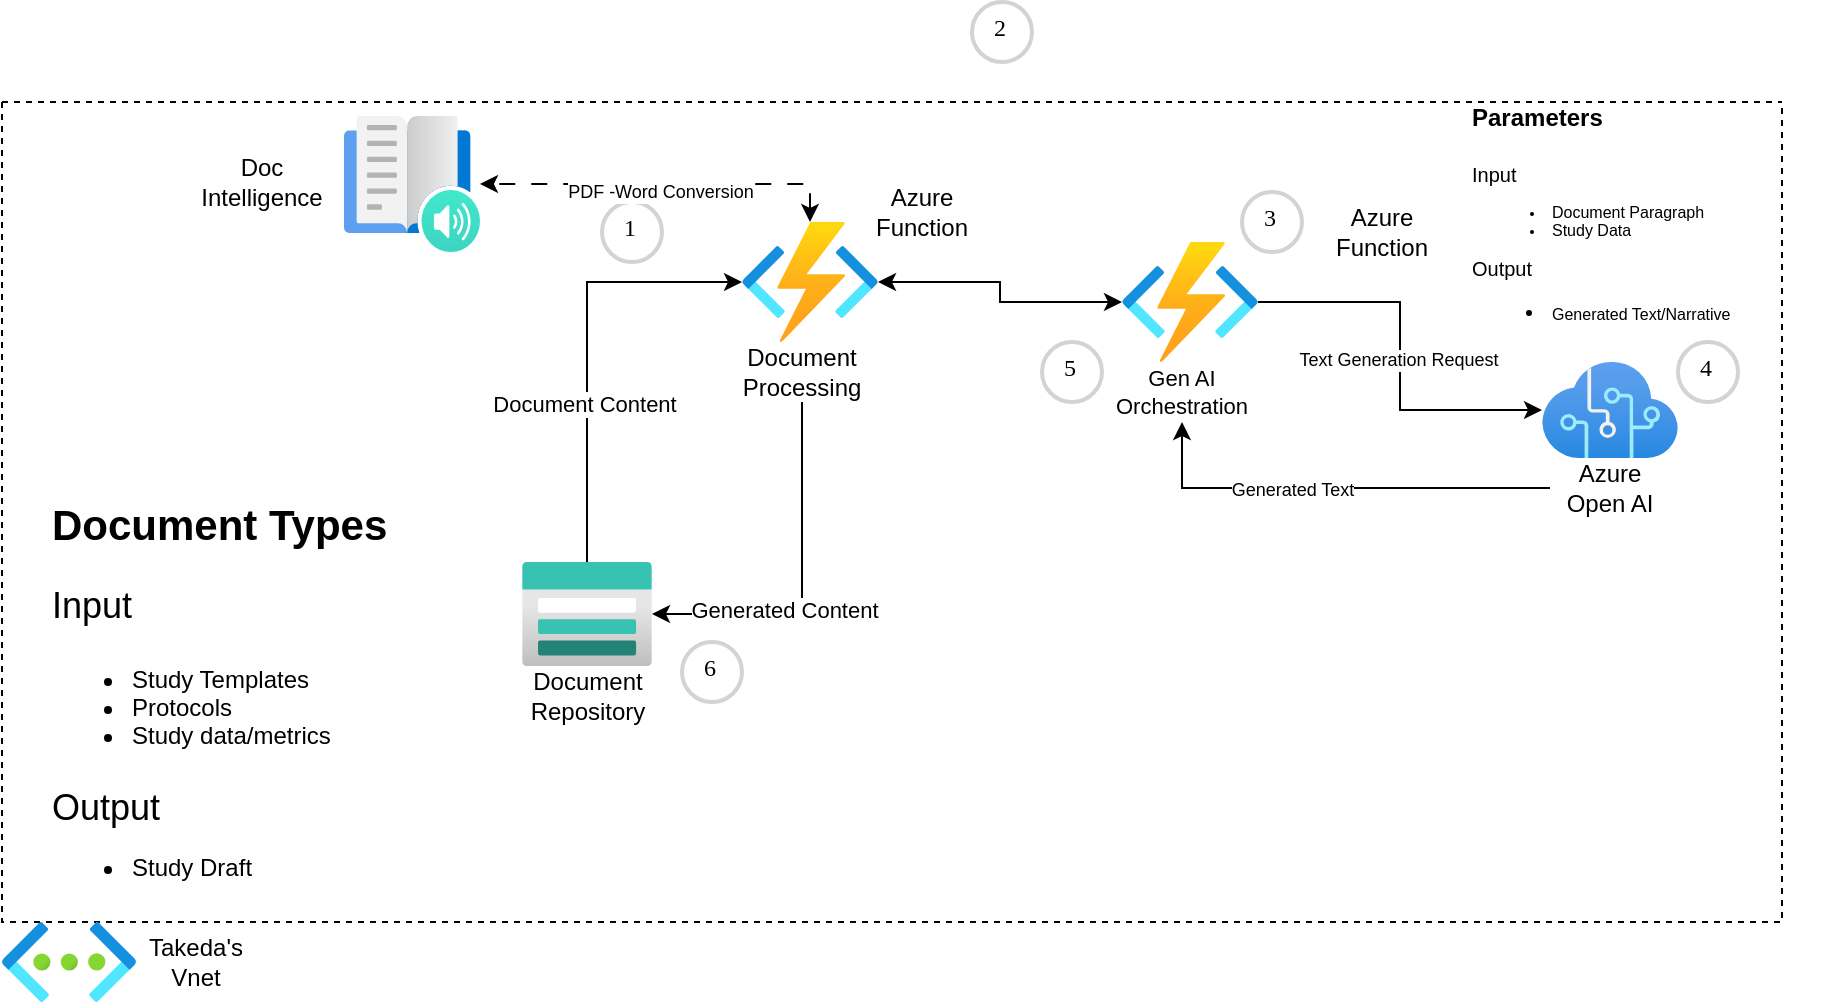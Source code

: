 <mxfile version="24.0.2" type="github" pages="2">
  <diagram name="DP6" id="vg8kRQ7VqG9REw9UbkT7">
    <mxGraphModel dx="1392" dy="766" grid="1" gridSize="10" guides="1" tooltips="1" connect="1" arrows="1" fold="1" page="1" pageScale="1" pageWidth="1100" pageHeight="850" math="0" shadow="0">
      <root>
        <mxCell id="0" />
        <mxCell id="1" parent="0" />
        <mxCell id="An5uoQsc5kw1Rvwus5Lk-42" value="" style="group" parent="1" vertex="1" connectable="0">
          <mxGeometry x="50" y="140" width="910" height="450" as="geometry" />
        </mxCell>
        <mxCell id="An5uoQsc5kw1Rvwus5Lk-9" value="" style="swimlane;startSize=0;dashed=1;movable=1;resizable=1;rotatable=1;deletable=1;editable=1;locked=0;connectable=1;" parent="An5uoQsc5kw1Rvwus5Lk-42" vertex="1">
          <mxGeometry width="890" height="410" as="geometry" />
        </mxCell>
        <mxCell id="An5uoQsc5kw1Rvwus5Lk-13" style="edgeStyle=orthogonalEdgeStyle;rounded=0;orthogonalLoop=1;jettySize=auto;html=1;startArrow=classic;startFill=1;endArrow=none;endFill=0;" parent="An5uoQsc5kw1Rvwus5Lk-9" source="An5uoQsc5kw1Rvwus5Lk-1" target="An5uoQsc5kw1Rvwus5Lk-2" edge="1">
          <mxGeometry relative="1" as="geometry" />
        </mxCell>
        <mxCell id="An5uoQsc5kw1Rvwus5Lk-25" value="Document Content" style="edgeLabel;html=1;align=center;verticalAlign=middle;resizable=0;points=[];" parent="An5uoQsc5kw1Rvwus5Lk-13" vertex="1" connectable="0">
          <mxGeometry x="0.27" y="-2" relative="1" as="geometry">
            <mxPoint as="offset" />
          </mxGeometry>
        </mxCell>
        <mxCell id="An5uoQsc5kw1Rvwus5Lk-19" style="edgeStyle=orthogonalEdgeStyle;rounded=0;orthogonalLoop=1;jettySize=auto;html=1;startArrow=none;startFill=0;" parent="An5uoQsc5kw1Rvwus5Lk-9" source="An5uoQsc5kw1Rvwus5Lk-11" target="An5uoQsc5kw1Rvwus5Lk-3" edge="1">
          <mxGeometry relative="1" as="geometry" />
        </mxCell>
        <mxCell id="An5uoQsc5kw1Rvwus5Lk-30" value="Text Generation Request" style="edgeLabel;html=1;align=center;verticalAlign=middle;resizable=0;points=[];fontSize=9;" parent="An5uoQsc5kw1Rvwus5Lk-19" vertex="1" connectable="0">
          <mxGeometry x="0.018" y="-1" relative="1" as="geometry">
            <mxPoint as="offset" />
          </mxGeometry>
        </mxCell>
        <mxCell id="An5uoQsc5kw1Rvwus5Lk-11" value="" style="image;aspect=fixed;html=1;points=[];align=center;fontSize=12;image=img/lib/azure2/compute/Function_Apps.svg;" parent="An5uoQsc5kw1Rvwus5Lk-9" vertex="1">
          <mxGeometry x="560" y="70" width="68" height="60" as="geometry" />
        </mxCell>
        <mxCell id="An5uoQsc5kw1Rvwus5Lk-16" value="&lt;h1&gt;&lt;font style=&quot;font-size: 21px;&quot;&gt;Document Types&lt;/font&gt;&lt;/h1&gt;&lt;h1 style=&quot;font-size: 18px;&quot;&gt;&lt;font style=&quot;font-weight: normal; font-size: 18px;&quot;&gt;Input&lt;/font&gt;&lt;/h1&gt;&lt;div style=&quot;font-size: 18px;&quot;&gt;&lt;font style=&quot;font-size: 18px;&quot;&gt;&lt;ul style=&quot;&quot;&gt;&lt;li style=&quot;font-size: 12px;&quot;&gt;Study Templates&lt;/li&gt;&lt;li style=&quot;font-size: 12px;&quot;&gt;Protocols&lt;/li&gt;&lt;li style=&quot;font-size: 12px;&quot;&gt;Study data/metrics&lt;/li&gt;&lt;/ul&gt;&lt;/font&gt;&lt;/div&gt;&lt;div&gt;&lt;font style=&quot;&quot;&gt;&lt;font style=&quot;font-size: 18px;&quot;&gt;Output&lt;/font&gt;&lt;br&gt;&lt;/font&gt;&lt;/div&gt;&lt;ul style=&quot;&quot;&gt;&lt;li&gt;&lt;span style=&quot;background-color: initial;&quot;&gt;Study Draft&lt;/span&gt;&lt;br&gt;&lt;/li&gt;&lt;/ul&gt;" style="text;html=1;spacing=5;spacingTop=-20;whiteSpace=wrap;overflow=hidden;rounded=0;" parent="An5uoQsc5kw1Rvwus5Lk-9" vertex="1">
          <mxGeometry x="20" y="190.75" width="210" height="219.25" as="geometry" />
        </mxCell>
        <mxCell id="An5uoQsc5kw1Rvwus5Lk-17" value="" style="group" parent="An5uoQsc5kw1Rvwus5Lk-9" vertex="1" connectable="0">
          <mxGeometry x="260" y="230" width="65" height="82" as="geometry" />
        </mxCell>
        <mxCell id="An5uoQsc5kw1Rvwus5Lk-2" value="" style="image;aspect=fixed;html=1;points=[];align=center;fontSize=12;image=img/lib/azure2/storage/Storage_Accounts.svg;" parent="An5uoQsc5kw1Rvwus5Lk-17" vertex="1">
          <mxGeometry width="65" height="52" as="geometry" />
        </mxCell>
        <mxCell id="An5uoQsc5kw1Rvwus5Lk-12" value="Document Repository" style="text;strokeColor=none;align=center;fillColor=none;html=1;verticalAlign=middle;whiteSpace=wrap;rounded=0;" parent="An5uoQsc5kw1Rvwus5Lk-17" vertex="1">
          <mxGeometry x="2.5" y="52" width="60" height="30" as="geometry" />
        </mxCell>
        <mxCell id="An5uoQsc5kw1Rvwus5Lk-22" value="" style="group;fontSize=11;" parent="An5uoQsc5kw1Rvwus5Lk-9" vertex="1" connectable="0">
          <mxGeometry x="770" y="130" width="68" height="78" as="geometry" />
        </mxCell>
        <mxCell id="An5uoQsc5kw1Rvwus5Lk-3" value="" style="image;aspect=fixed;html=1;points=[];align=center;fontSize=12;image=img/lib/azure2/ai_machine_learning/Cognitive_Services.svg;" parent="An5uoQsc5kw1Rvwus5Lk-22" vertex="1">
          <mxGeometry width="68" height="48" as="geometry" />
        </mxCell>
        <mxCell id="An5uoQsc5kw1Rvwus5Lk-20" value="Azure Open AI" style="text;strokeColor=none;align=center;fillColor=none;html=1;verticalAlign=middle;whiteSpace=wrap;rounded=0;" parent="An5uoQsc5kw1Rvwus5Lk-22" vertex="1">
          <mxGeometry x="4" y="48" width="60" height="30" as="geometry" />
        </mxCell>
        <mxCell id="An5uoQsc5kw1Rvwus5Lk-23" value="" style="group;fontSize=11;" parent="An5uoQsc5kw1Rvwus5Lk-9" vertex="1" connectable="0">
          <mxGeometry x="370" y="60" width="68" height="90" as="geometry" />
        </mxCell>
        <mxCell id="An5uoQsc5kw1Rvwus5Lk-1" value="" style="image;aspect=fixed;html=1;points=[];align=center;fontSize=12;image=img/lib/azure2/compute/Function_Apps.svg;" parent="An5uoQsc5kw1Rvwus5Lk-23" vertex="1">
          <mxGeometry width="68" height="60" as="geometry" />
        </mxCell>
        <mxCell id="An5uoQsc5kw1Rvwus5Lk-18" value="Document Processing" style="text;strokeColor=none;align=center;fillColor=none;html=1;verticalAlign=middle;whiteSpace=wrap;rounded=0;" parent="An5uoQsc5kw1Rvwus5Lk-23" vertex="1">
          <mxGeometry y="60" width="60" height="30" as="geometry" />
        </mxCell>
        <mxCell id="An5uoQsc5kw1Rvwus5Lk-24" value="Gen AI Orchestration" style="text;strokeColor=none;align=center;fillColor=none;html=1;verticalAlign=middle;whiteSpace=wrap;rounded=0;fontSize=11;" parent="An5uoQsc5kw1Rvwus5Lk-9" vertex="1">
          <mxGeometry x="560" y="130" width="60" height="30" as="geometry" />
        </mxCell>
        <mxCell id="An5uoQsc5kw1Rvwus5Lk-31" style="edgeStyle=orthogonalEdgeStyle;rounded=0;orthogonalLoop=1;jettySize=auto;html=1;" parent="An5uoQsc5kw1Rvwus5Lk-9" source="An5uoQsc5kw1Rvwus5Lk-20" target="An5uoQsc5kw1Rvwus5Lk-24" edge="1">
          <mxGeometry relative="1" as="geometry" />
        </mxCell>
        <mxCell id="An5uoQsc5kw1Rvwus5Lk-32" value="&lt;font style=&quot;font-size: 9px;&quot;&gt;Generated Text&lt;/font&gt;" style="edgeLabel;html=1;align=center;verticalAlign=middle;resizable=0;points=[];" parent="An5uoQsc5kw1Rvwus5Lk-31" vertex="1" connectable="0">
          <mxGeometry x="0.193" relative="1" as="geometry">
            <mxPoint as="offset" />
          </mxGeometry>
        </mxCell>
        <mxCell id="An5uoQsc5kw1Rvwus5Lk-35" style="edgeStyle=orthogonalEdgeStyle;rounded=0;orthogonalLoop=1;jettySize=auto;html=1;startArrow=none;startFill=0;endArrow=classic;endFill=1;" parent="An5uoQsc5kw1Rvwus5Lk-9" target="An5uoQsc5kw1Rvwus5Lk-2" edge="1">
          <mxGeometry relative="1" as="geometry">
            <mxPoint x="400" y="150" as="sourcePoint" />
            <mxPoint x="303" y="240" as="targetPoint" />
            <Array as="points">
              <mxPoint x="400" y="256" />
            </Array>
          </mxGeometry>
        </mxCell>
        <mxCell id="An5uoQsc5kw1Rvwus5Lk-36" value="Generated Content" style="edgeLabel;html=1;align=center;verticalAlign=middle;resizable=0;points=[];" parent="An5uoQsc5kw1Rvwus5Lk-35" vertex="1" connectable="0">
          <mxGeometry x="0.27" y="-2" relative="1" as="geometry">
            <mxPoint as="offset" />
          </mxGeometry>
        </mxCell>
        <mxCell id="An5uoQsc5kw1Rvwus5Lk-38" style="edgeStyle=orthogonalEdgeStyle;rounded=0;orthogonalLoop=1;jettySize=auto;html=1;startArrow=classic;startFill=1;" parent="An5uoQsc5kw1Rvwus5Lk-9" source="An5uoQsc5kw1Rvwus5Lk-1" target="An5uoQsc5kw1Rvwus5Lk-11" edge="1">
          <mxGeometry relative="1" as="geometry" />
        </mxCell>
        <mxCell id="An5uoQsc5kw1Rvwus5Lk-44" value="&lt;h1 style=&quot;&quot;&gt;&lt;font style=&quot;font-size: 12px;&quot;&gt;Parameters&lt;/font&gt;&lt;/h1&gt;&lt;h1 style=&quot;font-size: 10px;&quot;&gt;&lt;font style=&quot;font-weight: normal; font-size: 10px;&quot;&gt;Input&lt;/font&gt;&lt;/h1&gt;&lt;div style=&quot;font-size: 10px;&quot;&gt;&lt;font style=&quot;font-size: 8px;&quot;&gt;&lt;ul style=&quot;&quot;&gt;&lt;li style=&quot;&quot;&gt;Document Paragraph&lt;/li&gt;&lt;li style=&quot;&quot;&gt;Study Data&lt;/li&gt;&lt;/ul&gt;&lt;/font&gt;&lt;/div&gt;&lt;div style=&quot;font-size: 10px;&quot;&gt;&lt;font style=&quot;font-size: 10px;&quot;&gt;&lt;font style=&quot;font-size: 10px;&quot;&gt;Output&lt;/font&gt;&lt;br style=&quot;font-size: 10px;&quot;&gt;&lt;/font&gt;&lt;/div&gt;&lt;ul style=&quot;&quot;&gt;&lt;li style=&quot;&quot;&gt;&lt;span style=&quot;background-color: initial;&quot;&gt;&lt;font style=&quot;font-size: 8px;&quot;&gt;Generated Text/Narrative&lt;/font&gt;&lt;/span&gt;&lt;br style=&quot;font-size: 10px;&quot;&gt;&lt;/li&gt;&lt;/ul&gt;" style="text;html=1;spacing=5;spacingTop=-20;whiteSpace=wrap;overflow=hidden;rounded=0;fontSize=10;" parent="An5uoQsc5kw1Rvwus5Lk-9" vertex="1">
          <mxGeometry x="730" y="-10" width="150" height="140" as="geometry" />
        </mxCell>
        <mxCell id="An5uoQsc5kw1Rvwus5Lk-46" value="1" style="ellipse;whiteSpace=wrap;html=1;aspect=fixed;strokeWidth=2;fontFamily=Tahoma;spacingBottom=4;spacingRight=2;strokeColor=#d3d3d3;" parent="An5uoQsc5kw1Rvwus5Lk-9" vertex="1">
          <mxGeometry x="300" y="50" width="30" height="30" as="geometry" />
        </mxCell>
        <mxCell id="An5uoQsc5kw1Rvwus5Lk-48" value="3" style="ellipse;whiteSpace=wrap;html=1;aspect=fixed;strokeWidth=2;fontFamily=Tahoma;spacingBottom=4;spacingRight=2;strokeColor=#d3d3d3;" parent="An5uoQsc5kw1Rvwus5Lk-9" vertex="1">
          <mxGeometry x="620" y="45" width="30" height="30" as="geometry" />
        </mxCell>
        <mxCell id="An5uoQsc5kw1Rvwus5Lk-49" value="4" style="ellipse;whiteSpace=wrap;html=1;aspect=fixed;strokeWidth=2;fontFamily=Tahoma;spacingBottom=4;spacingRight=2;strokeColor=#d3d3d3;" parent="An5uoQsc5kw1Rvwus5Lk-9" vertex="1">
          <mxGeometry x="838" y="120" width="30" height="30" as="geometry" />
        </mxCell>
        <mxCell id="An5uoQsc5kw1Rvwus5Lk-51" value="5" style="ellipse;whiteSpace=wrap;html=1;aspect=fixed;strokeWidth=2;fontFamily=Tahoma;spacingBottom=4;spacingRight=2;strokeColor=#d3d3d3;" parent="An5uoQsc5kw1Rvwus5Lk-9" vertex="1">
          <mxGeometry x="520" y="120" width="30" height="30" as="geometry" />
        </mxCell>
        <mxCell id="An5uoQsc5kw1Rvwus5Lk-52" value="6" style="ellipse;whiteSpace=wrap;html=1;aspect=fixed;strokeWidth=2;fontFamily=Tahoma;spacingBottom=4;spacingRight=2;strokeColor=#d3d3d3;" parent="An5uoQsc5kw1Rvwus5Lk-9" vertex="1">
          <mxGeometry x="340" y="270" width="30" height="30" as="geometry" />
        </mxCell>
        <mxCell id="ECiW7sTz3iLwS0Se7WpM-3" value="" style="group" vertex="1" connectable="0" parent="An5uoQsc5kw1Rvwus5Lk-9">
          <mxGeometry x="100" y="7" width="139" height="68" as="geometry" />
        </mxCell>
        <mxCell id="ECiW7sTz3iLwS0Se7WpM-1" value="" style="image;aspect=fixed;html=1;points=[];align=center;fontSize=12;image=img/lib/azure2/ai_machine_learning/Immersive_Readers.svg;" vertex="1" parent="ECiW7sTz3iLwS0Se7WpM-3">
          <mxGeometry x="71" width="68" height="68" as="geometry" />
        </mxCell>
        <mxCell id="ECiW7sTz3iLwS0Se7WpM-2" value="Doc Intelligence" style="text;strokeColor=none;align=center;fillColor=none;html=1;verticalAlign=middle;whiteSpace=wrap;rounded=0;" vertex="1" parent="ECiW7sTz3iLwS0Se7WpM-3">
          <mxGeometry y="18" width="60" height="30" as="geometry" />
        </mxCell>
        <mxCell id="An5uoQsc5kw1Rvwus5Lk-39" style="edgeStyle=orthogonalEdgeStyle;rounded=0;orthogonalLoop=1;jettySize=auto;html=1;dashed=1;dashPattern=8 8;startArrow=classic;startFill=1;" parent="An5uoQsc5kw1Rvwus5Lk-9" source="An5uoQsc5kw1Rvwus5Lk-1" target="ECiW7sTz3iLwS0Se7WpM-1" edge="1">
          <mxGeometry relative="1" as="geometry">
            <Array as="points">
              <mxPoint x="404" y="41" />
            </Array>
            <mxPoint x="465.034" y="-60.0" as="targetPoint" />
          </mxGeometry>
        </mxCell>
        <mxCell id="An5uoQsc5kw1Rvwus5Lk-43" value="&lt;font style=&quot;font-size: 9px;&quot;&gt;PDF -Word Conversion&lt;/font&gt;" style="edgeLabel;html=1;align=center;verticalAlign=middle;resizable=0;points=[];" parent="An5uoQsc5kw1Rvwus5Lk-39" vertex="1" connectable="0">
          <mxGeometry x="0.029" y="3" relative="1" as="geometry">
            <mxPoint as="offset" />
          </mxGeometry>
        </mxCell>
        <mxCell id="ECiW7sTz3iLwS0Se7WpM-4" value="Azure Function" style="text;strokeColor=none;align=center;fillColor=none;html=1;verticalAlign=middle;whiteSpace=wrap;rounded=0;" vertex="1" parent="An5uoQsc5kw1Rvwus5Lk-9">
          <mxGeometry x="430" y="40" width="60" height="30" as="geometry" />
        </mxCell>
        <mxCell id="ECiW7sTz3iLwS0Se7WpM-6" value="Azure Function" style="text;strokeColor=none;align=center;fillColor=none;html=1;verticalAlign=middle;whiteSpace=wrap;rounded=0;" vertex="1" parent="An5uoQsc5kw1Rvwus5Lk-9">
          <mxGeometry x="660" y="50" width="60" height="30" as="geometry" />
        </mxCell>
        <mxCell id="An5uoQsc5kw1Rvwus5Lk-41" value="" style="group" parent="An5uoQsc5kw1Rvwus5Lk-42" vertex="1" connectable="0">
          <mxGeometry y="410" width="127" height="40" as="geometry" />
        </mxCell>
        <mxCell id="An5uoQsc5kw1Rvwus5Lk-6" value="" style="image;aspect=fixed;html=1;points=[];align=center;fontSize=12;image=img/lib/azure2/networking/Virtual_Networks.svg;" parent="An5uoQsc5kw1Rvwus5Lk-41" vertex="1">
          <mxGeometry width="67" height="40" as="geometry" />
        </mxCell>
        <mxCell id="An5uoQsc5kw1Rvwus5Lk-10" value="Takeda&#39;s Vnet" style="text;strokeColor=none;align=center;fillColor=none;html=1;verticalAlign=middle;whiteSpace=wrap;rounded=0;" parent="An5uoQsc5kw1Rvwus5Lk-41" vertex="1">
          <mxGeometry x="67" y="5" width="60" height="30" as="geometry" />
        </mxCell>
        <mxCell id="An5uoQsc5kw1Rvwus5Lk-47" value="2" style="ellipse;whiteSpace=wrap;html=1;aspect=fixed;strokeWidth=2;fontFamily=Tahoma;spacingBottom=4;spacingRight=2;strokeColor=#d3d3d3;" parent="1" vertex="1">
          <mxGeometry x="535" y="90" width="30" height="30" as="geometry" />
        </mxCell>
      </root>
    </mxGraphModel>
  </diagram>
  <diagram id="Hx23GZ0tm0sFFiwT2rf0" name="Document Scanner">
    <mxGraphModel dx="1076" dy="529" grid="1" gridSize="10" guides="1" tooltips="1" connect="1" arrows="1" fold="1" page="1" pageScale="1" pageWidth="1100" pageHeight="850" math="0" shadow="0">
      <root>
        <mxCell id="0" />
        <mxCell id="1" parent="0" />
        <mxCell id="AqQcarBH8YpAqTYCaJ4k-1" value="" style="group" parent="1" vertex="1" connectable="0">
          <mxGeometry x="70" y="90" width="910" height="485" as="geometry" />
        </mxCell>
        <mxCell id="AqQcarBH8YpAqTYCaJ4k-45" value="" style="rounded=0;whiteSpace=wrap;html=1;dashed=1;" parent="AqQcarBH8YpAqTYCaJ4k-1" vertex="1">
          <mxGeometry x="120" y="-30" width="220" height="410" as="geometry" />
        </mxCell>
        <mxCell id="AqQcarBH8YpAqTYCaJ4k-2" value="" style="swimlane;startSize=0;dashed=1;movable=1;resizable=1;rotatable=1;deletable=1;editable=1;locked=0;connectable=1;" parent="AqQcarBH8YpAqTYCaJ4k-1" vertex="1">
          <mxGeometry x="420" y="-30" width="470" height="410" as="geometry" />
        </mxCell>
        <mxCell id="AqQcarBH8YpAqTYCaJ4k-60" style="edgeStyle=orthogonalEdgeStyle;rounded=0;orthogonalLoop=1;jettySize=auto;html=1;exitX=0.578;exitY=0.971;exitDx=0;exitDy=0;exitPerimeter=0;entryX=0.988;entryY=0.536;entryDx=0;entryDy=0;entryPerimeter=0;" parent="AqQcarBH8YpAqTYCaJ4k-2" source="C8h28d2DXlYvcRw68j3q-2" target="m_dI1n1u2Y33JVtVrD-y-2" edge="1">
          <mxGeometry relative="1" as="geometry">
            <mxPoint x="260" y="134" as="targetPoint" />
            <Array as="points">
              <mxPoint x="244" y="112" />
            </Array>
          </mxGeometry>
        </mxCell>
        <mxCell id="AqQcarBH8YpAqTYCaJ4k-61" value="&lt;div&gt;&lt;br&gt;&lt;/div&gt;&lt;div&gt;&lt;span style=&quot;font-size: 12px; text-wrap: wrap; background-color: rgb(251, 251, 251);&quot;&gt;Entity Extraction&lt;/span&gt;&lt;br&gt;&lt;/div&gt;" style="edgeLabel;html=1;align=center;verticalAlign=middle;resizable=0;points=[];" parent="AqQcarBH8YpAqTYCaJ4k-60" vertex="1" connectable="0">
          <mxGeometry x="-0.019" y="-2" relative="1" as="geometry">
            <mxPoint as="offset" />
          </mxGeometry>
        </mxCell>
        <mxCell id="C8h28d2DXlYvcRw68j3q-4" style="edgeStyle=orthogonalEdgeStyle;rounded=0;orthogonalLoop=1;jettySize=auto;html=1;entryX=0.345;entryY=0.069;entryDx=0;entryDy=0;exitX=0.603;exitY=0;exitDx=0;exitDy=0;exitPerimeter=0;entryPerimeter=0;" edge="1" parent="AqQcarBH8YpAqTYCaJ4k-2" source="m_dI1n1u2Y33JVtVrD-y-2" target="C8h28d2DXlYvcRw68j3q-2">
          <mxGeometry relative="1" as="geometry">
            <Array as="points">
              <mxPoint x="121" y="60" />
              <mxPoint x="120" y="60" />
              <mxPoint x="120" y="10" />
              <mxPoint x="235" y="10" />
            </Array>
          </mxGeometry>
        </mxCell>
        <mxCell id="m_dI1n1u2Y33JVtVrD-y-2" value="" style="image;aspect=fixed;html=1;points=[];align=center;fontSize=12;image=img/lib/azure2/compute/Function_Apps.svg;" parent="AqQcarBH8YpAqTYCaJ4k-2" vertex="1">
          <mxGeometry x="80" y="80" width="68" height="60" as="geometry" />
        </mxCell>
        <mxCell id="AqQcarBH8YpAqTYCaJ4k-50" value="Document Handling" style="text;strokeColor=none;align=center;fillColor=none;html=1;verticalAlign=middle;whiteSpace=wrap;rounded=0;fontSize=10;" parent="AqQcarBH8YpAqTYCaJ4k-2" vertex="1">
          <mxGeometry x="40" y="120" width="120" height="30" as="geometry" />
        </mxCell>
        <mxCell id="AqQcarBH8YpAqTYCaJ4k-55" style="edgeStyle=orthogonalEdgeStyle;rounded=0;orthogonalLoop=1;jettySize=auto;html=1;exitX=0.5;exitY=1;exitDx=0;exitDy=0;" parent="AqQcarBH8YpAqTYCaJ4k-2" source="AqQcarBH8YpAqTYCaJ4k-50" edge="1">
          <mxGeometry relative="1" as="geometry">
            <mxPoint x="264" y="173.034" as="sourcePoint" />
            <mxPoint x="263" y="210" as="targetPoint" />
          </mxGeometry>
        </mxCell>
        <mxCell id="AqQcarBH8YpAqTYCaJ4k-56" value="JSON Entities" style="edgeLabel;html=1;align=center;verticalAlign=middle;resizable=0;points=[];" parent="AqQcarBH8YpAqTYCaJ4k-55" vertex="1" connectable="0">
          <mxGeometry x="-0.207" y="1" relative="1" as="geometry">
            <mxPoint as="offset" />
          </mxGeometry>
        </mxCell>
        <mxCell id="AqQcarBH8YpAqTYCaJ4k-62" value="Azure Tenant" style="text;strokeColor=none;align=center;fillColor=none;html=1;verticalAlign=middle;whiteSpace=wrap;rounded=0;" parent="AqQcarBH8YpAqTYCaJ4k-2" vertex="1">
          <mxGeometry x="20" y="10" width="60" height="30" as="geometry" />
        </mxCell>
        <mxCell id="C8h28d2DXlYvcRw68j3q-1" value="" style="group" vertex="1" connectable="0" parent="AqQcarBH8YpAqTYCaJ4k-2">
          <mxGeometry x="170" y="20" width="100" height="40" as="geometry" />
        </mxCell>
        <mxCell id="C8h28d2DXlYvcRw68j3q-2" value="" style="image;aspect=fixed;html=1;points=[];align=center;fontSize=12;image=img/lib/azure2/ai_machine_learning/Immersive_Readers.svg;" vertex="1" parent="C8h28d2DXlYvcRw68j3q-1">
          <mxGeometry x="51.079" width="40" height="40" as="geometry" />
        </mxCell>
        <mxCell id="C8h28d2DXlYvcRw68j3q-3" value="Doc Intelligence" style="text;strokeColor=none;align=center;fillColor=none;html=1;verticalAlign=middle;whiteSpace=wrap;rounded=0;" vertex="1" parent="C8h28d2DXlYvcRw68j3q-1">
          <mxGeometry y="10.588" width="43.165" height="17.647" as="geometry" />
        </mxCell>
        <mxCell id="9UKCtDoniAPBCJkRmuIA-1" value="" style="group" vertex="1" connectable="0" parent="AqQcarBH8YpAqTYCaJ4k-2">
          <mxGeometry x="230" y="220" width="65" height="82" as="geometry" />
        </mxCell>
        <mxCell id="9UKCtDoniAPBCJkRmuIA-2" value="" style="image;aspect=fixed;html=1;points=[];align=center;fontSize=12;image=img/lib/azure2/storage/Storage_Accounts.svg;" vertex="1" parent="9UKCtDoniAPBCJkRmuIA-1">
          <mxGeometry width="65" height="52" as="geometry" />
        </mxCell>
        <mxCell id="9UKCtDoniAPBCJkRmuIA-3" value="Document Repository" style="text;strokeColor=none;align=center;fillColor=none;html=1;verticalAlign=middle;whiteSpace=wrap;rounded=0;" vertex="1" parent="9UKCtDoniAPBCJkRmuIA-1">
          <mxGeometry x="2.5" y="52" width="60" height="30" as="geometry" />
        </mxCell>
        <mxCell id="9UKCtDoniAPBCJkRmuIA-6" value="Storage Account" style="text;strokeColor=none;align=center;fillColor=none;html=1;verticalAlign=middle;whiteSpace=wrap;rounded=0;" vertex="1" parent="AqQcarBH8YpAqTYCaJ4k-2">
          <mxGeometry x="330" y="230" width="60" height="30" as="geometry" />
        </mxCell>
        <mxCell id="AqQcarBH8YpAqTYCaJ4k-30" value="" style="group" parent="AqQcarBH8YpAqTYCaJ4k-1" vertex="1" connectable="0">
          <mxGeometry x="420" y="390" width="127" height="40" as="geometry" />
        </mxCell>
        <mxCell id="AqQcarBH8YpAqTYCaJ4k-51" value="" style="group" parent="AqQcarBH8YpAqTYCaJ4k-30" vertex="1" connectable="0">
          <mxGeometry width="127" height="40" as="geometry" />
        </mxCell>
        <mxCell id="AqQcarBH8YpAqTYCaJ4k-31" value="" style="image;aspect=fixed;html=1;points=[];align=center;fontSize=12;image=img/lib/azure2/networking/Virtual_Networks.svg;" parent="AqQcarBH8YpAqTYCaJ4k-51" vertex="1">
          <mxGeometry width="67" height="40" as="geometry" />
        </mxCell>
        <mxCell id="AqQcarBH8YpAqTYCaJ4k-32" value="Takeda&#39;s Vnet" style="text;strokeColor=none;align=center;fillColor=none;html=1;verticalAlign=middle;whiteSpace=wrap;rounded=0;" parent="AqQcarBH8YpAqTYCaJ4k-51" vertex="1">
          <mxGeometry x="67" y="5" width="60" height="30" as="geometry" />
        </mxCell>
        <mxCell id="1UPsARBuKC74jStEsNua-1" value="" style="image;aspect=fixed;html=1;points=[];align=center;fontSize=12;image=img/lib/azure2/analytics/Power_Platform.svg;dashed=1;" parent="AqQcarBH8YpAqTYCaJ4k-1" vertex="1">
          <mxGeometry x="155.08" y="71" width="64.92" height="68" as="geometry" />
        </mxCell>
        <mxCell id="AqQcarBH8YpAqTYCaJ4k-5" style="edgeStyle=orthogonalEdgeStyle;rounded=0;orthogonalLoop=1;jettySize=auto;html=1;startArrow=none;startFill=0;" parent="AqQcarBH8YpAqTYCaJ4k-1" source="1UPsARBuKC74jStEsNua-1" target="m_dI1n1u2Y33JVtVrD-y-2" edge="1">
          <mxGeometry relative="1" as="geometry">
            <mxPoint x="1048" y="70" as="sourcePoint" />
            <mxPoint x="530" y="120" as="targetPoint" />
            <Array as="points">
              <mxPoint x="242" y="80" />
              <mxPoint x="242" y="70" />
            </Array>
          </mxGeometry>
        </mxCell>
        <mxCell id="AqQcarBH8YpAqTYCaJ4k-49" value="Document Content" style="edgeLabel;html=1;align=center;verticalAlign=middle;resizable=0;points=[];" parent="AqQcarBH8YpAqTYCaJ4k-5" vertex="1" connectable="0">
          <mxGeometry x="0.314" y="-1" relative="1" as="geometry">
            <mxPoint as="offset" />
          </mxGeometry>
        </mxCell>
        <mxCell id="AqQcarBH8YpAqTYCaJ4k-35" value="" style="shape=image;html=1;verticalAlign=top;verticalLabelPosition=bottom;labelBackgroundColor=#ffffff;imageAspect=0;aspect=fixed;image=https://cdn4.iconfinder.com/data/icons/file-extension-names-vol-8/512/24-128.png" parent="AqQcarBH8YpAqTYCaJ4k-1" vertex="1">
          <mxGeometry x="150" y="205" width="30" height="30" as="geometry" />
        </mxCell>
        <mxCell id="AqQcarBH8YpAqTYCaJ4k-34" value="" style="sketch=0;pointerEvents=1;shadow=0;dashed=0;html=1;strokeColor=none;fillColor=#505050;labelPosition=center;verticalLabelPosition=bottom;verticalAlign=top;outlineConnect=0;align=center;shape=mxgraph.office.concepts.documents_shared;" parent="AqQcarBH8YpAqTYCaJ4k-1" vertex="1">
          <mxGeometry x="180" y="200" width="40" height="40" as="geometry" />
        </mxCell>
        <mxCell id="AqQcarBH8YpAqTYCaJ4k-8" value="&lt;h1&gt;&lt;font style=&quot;font-size: 21px;&quot;&gt;Document Types&lt;/font&gt;&lt;/h1&gt;&lt;h1 style=&quot;font-size: 18px;&quot;&gt;&lt;font style=&quot;font-weight: normal; font-size: 18px;&quot;&gt;Input&lt;/font&gt;&lt;/h1&gt;&lt;div style=&quot;font-size: 18px;&quot;&gt;&lt;font style=&quot;font-size: 18px;&quot;&gt;&lt;ul style=&quot;&quot;&gt;&lt;li style=&quot;font-size: 12px;&quot;&gt;Studies&lt;/li&gt;&lt;li style=&quot;font-size: 12px;&quot;&gt;Protocols&lt;/li&gt;&lt;/ul&gt;&lt;/font&gt;&lt;/div&gt;&lt;div&gt;&lt;font style=&quot;&quot;&gt;&lt;font style=&quot;font-size: 18px;&quot;&gt;Output&lt;/font&gt;&lt;br&gt;&lt;/font&gt;&lt;/div&gt;&lt;ul style=&quot;&quot;&gt;&lt;li&gt;&lt;span style=&quot;background-color: initial;&quot;&gt;Dataverse Records&lt;/span&gt;&lt;br&gt;&lt;/li&gt;&lt;/ul&gt;" style="text;html=1;spacing=5;spacingTop=-20;whiteSpace=wrap;overflow=hidden;rounded=0;" parent="AqQcarBH8YpAqTYCaJ4k-1" vertex="1">
          <mxGeometry x="-60" y="300" width="180" height="200" as="geometry" />
        </mxCell>
        <mxCell id="AqQcarBH8YpAqTYCaJ4k-47" value="Power Platform Tenant" style="text;strokeColor=none;align=center;fillColor=none;html=1;verticalAlign=middle;whiteSpace=wrap;rounded=0;" parent="AqQcarBH8YpAqTYCaJ4k-1" vertex="1">
          <mxGeometry x="130" y="-10" width="60" height="30" as="geometry" />
        </mxCell>
        <mxCell id="AqQcarBH8YpAqTYCaJ4k-57" style="edgeStyle=orthogonalEdgeStyle;rounded=0;orthogonalLoop=1;jettySize=auto;html=1;exitX=0.011;exitY=0.459;exitDx=0;exitDy=0;exitPerimeter=0;" parent="AqQcarBH8YpAqTYCaJ4k-1" source="9UKCtDoniAPBCJkRmuIA-2" target="1UPsARBuKC74jStEsNua-1" edge="1">
          <mxGeometry relative="1" as="geometry">
            <Array as="points">
              <mxPoint x="651" y="210" />
              <mxPoint x="188" y="210" />
            </Array>
          </mxGeometry>
        </mxCell>
        <mxCell id="AqQcarBH8YpAqTYCaJ4k-58" value="Write Results to DV" style="edgeLabel;html=1;align=center;verticalAlign=middle;resizable=0;points=[];" parent="AqQcarBH8YpAqTYCaJ4k-57" vertex="1" connectable="0">
          <mxGeometry x="-0.005" relative="1" as="geometry">
            <mxPoint as="offset" />
          </mxGeometry>
        </mxCell>
        <mxCell id="9UKCtDoniAPBCJkRmuIA-4" value="Include Power Automate Icon orchestration" style="text;strokeColor=none;align=center;fillColor=none;html=1;verticalAlign=middle;whiteSpace=wrap;rounded=0;" vertex="1" parent="AqQcarBH8YpAqTYCaJ4k-1">
          <mxGeometry x="260" y="130" width="60" height="30" as="geometry" />
        </mxCell>
        <mxCell id="9UKCtDoniAPBCJkRmuIA-5" value="Include Power Automate Icon orchestration" style="text;strokeColor=none;align=center;fillColor=none;html=1;verticalAlign=middle;whiteSpace=wrap;rounded=0;" vertex="1" parent="AqQcarBH8YpAqTYCaJ4k-1">
          <mxGeometry x="240" y="280" width="60" height="30" as="geometry" />
        </mxCell>
      </root>
    </mxGraphModel>
  </diagram>
</mxfile>
